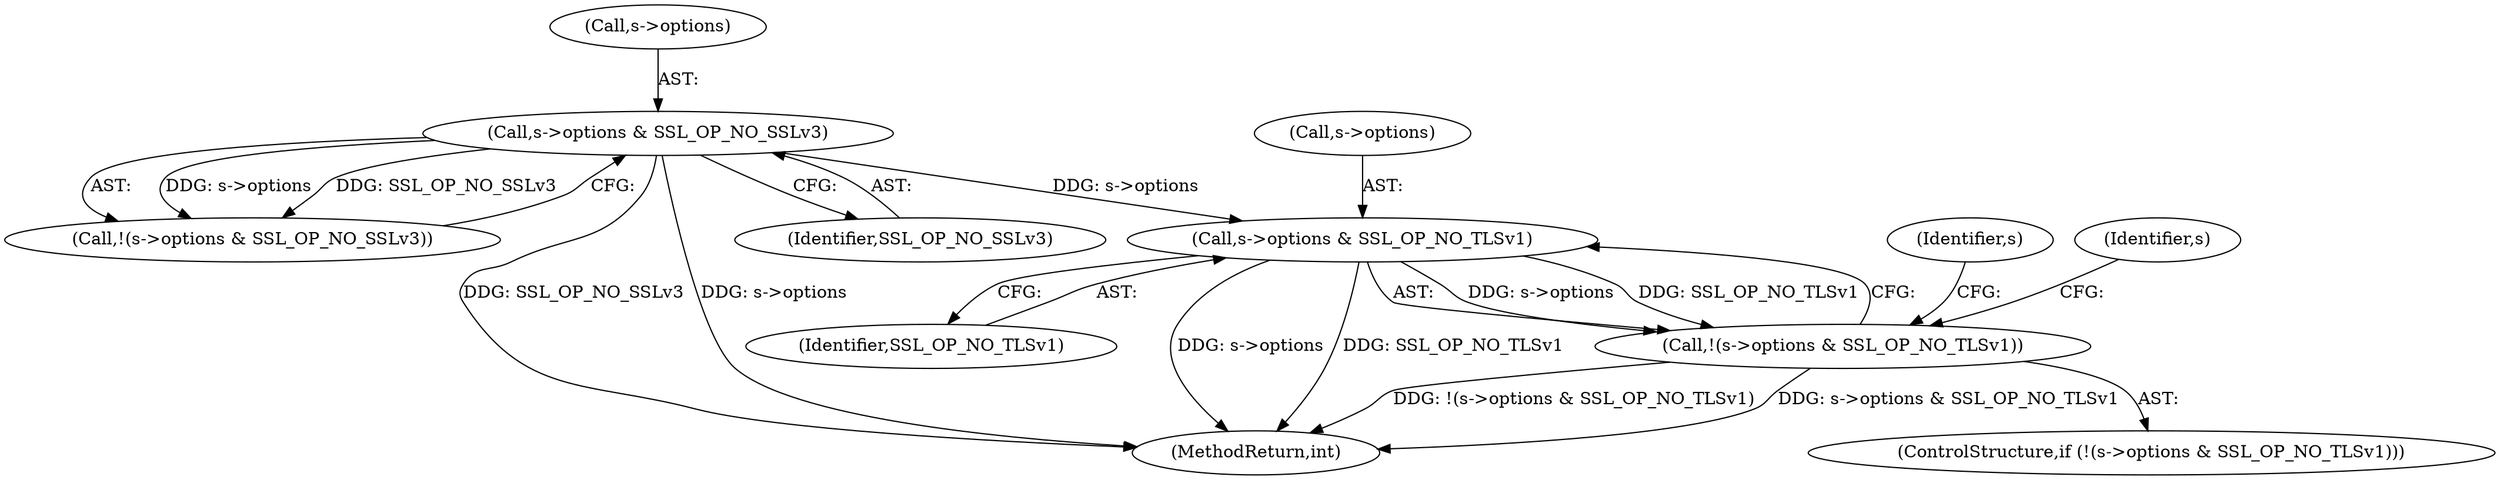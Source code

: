 digraph "0_openssl_280b1f1ad12131defcd986676a8fc9717aaa601b@pointer" {
"1000612" [label="(Call,s->options & SSL_OP_NO_TLSv1)"];
"1000595" [label="(Call,s->options & SSL_OP_NO_SSLv3)"];
"1000611" [label="(Call,!(s->options & SSL_OP_NO_TLSv1))"];
"1000620" [label="(Identifier,s)"];
"1000613" [label="(Call,s->options)"];
"1000596" [label="(Call,s->options)"];
"1000595" [label="(Call,s->options & SSL_OP_NO_SSLv3)"];
"1000612" [label="(Call,s->options & SSL_OP_NO_TLSv1)"];
"1000594" [label="(Call,!(s->options & SSL_OP_NO_SSLv3))"];
"1000687" [label="(Identifier,s)"];
"1000616" [label="(Identifier,SSL_OP_NO_TLSv1)"];
"1000760" [label="(MethodReturn,int)"];
"1000611" [label="(Call,!(s->options & SSL_OP_NO_TLSv1))"];
"1000599" [label="(Identifier,SSL_OP_NO_SSLv3)"];
"1000610" [label="(ControlStructure,if (!(s->options & SSL_OP_NO_TLSv1)))"];
"1000612" -> "1000611"  [label="AST: "];
"1000612" -> "1000616"  [label="CFG: "];
"1000613" -> "1000612"  [label="AST: "];
"1000616" -> "1000612"  [label="AST: "];
"1000611" -> "1000612"  [label="CFG: "];
"1000612" -> "1000760"  [label="DDG: s->options"];
"1000612" -> "1000760"  [label="DDG: SSL_OP_NO_TLSv1"];
"1000612" -> "1000611"  [label="DDG: s->options"];
"1000612" -> "1000611"  [label="DDG: SSL_OP_NO_TLSv1"];
"1000595" -> "1000612"  [label="DDG: s->options"];
"1000595" -> "1000594"  [label="AST: "];
"1000595" -> "1000599"  [label="CFG: "];
"1000596" -> "1000595"  [label="AST: "];
"1000599" -> "1000595"  [label="AST: "];
"1000594" -> "1000595"  [label="CFG: "];
"1000595" -> "1000760"  [label="DDG: SSL_OP_NO_SSLv3"];
"1000595" -> "1000760"  [label="DDG: s->options"];
"1000595" -> "1000594"  [label="DDG: s->options"];
"1000595" -> "1000594"  [label="DDG: SSL_OP_NO_SSLv3"];
"1000611" -> "1000610"  [label="AST: "];
"1000620" -> "1000611"  [label="CFG: "];
"1000687" -> "1000611"  [label="CFG: "];
"1000611" -> "1000760"  [label="DDG: !(s->options & SSL_OP_NO_TLSv1)"];
"1000611" -> "1000760"  [label="DDG: s->options & SSL_OP_NO_TLSv1"];
}
